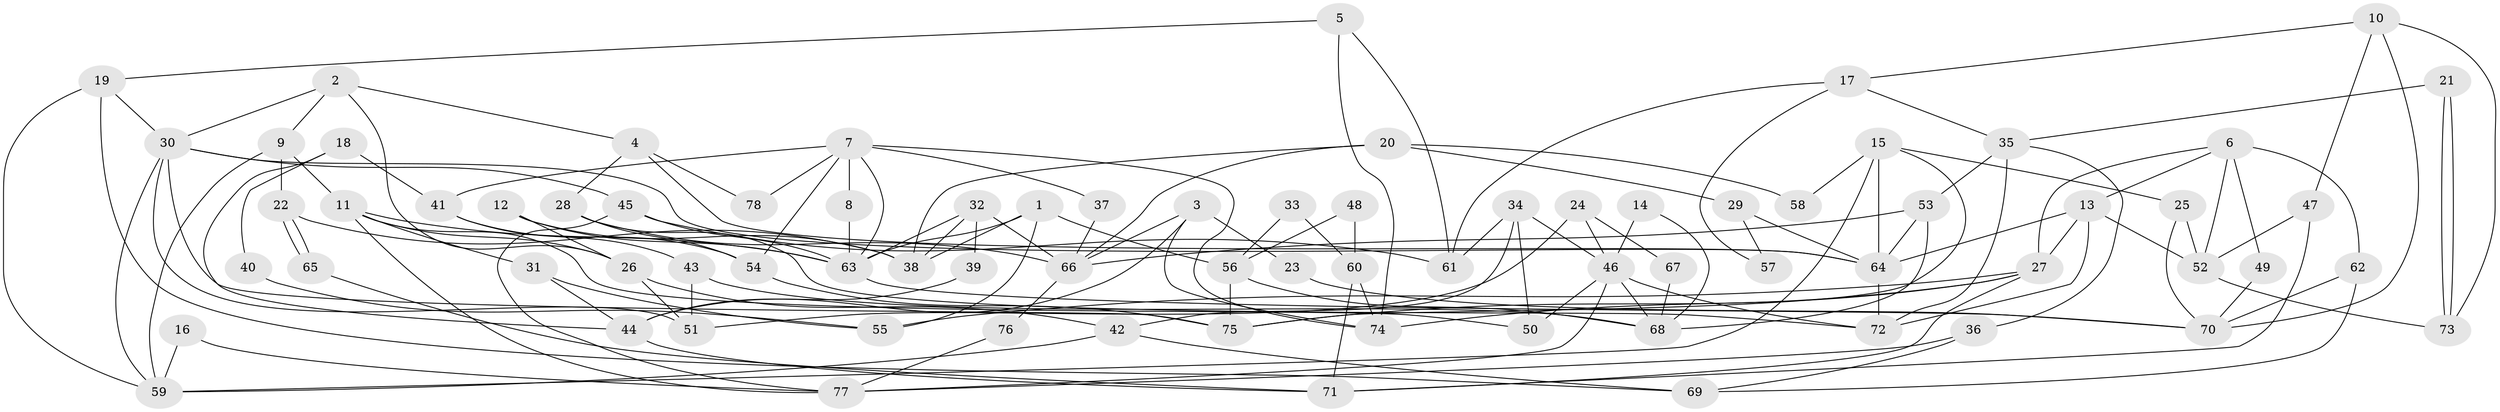 // Generated by graph-tools (version 1.1) at 2025/11/02/27/25 16:11:16]
// undirected, 78 vertices, 156 edges
graph export_dot {
graph [start="1"]
  node [color=gray90,style=filled];
  1;
  2;
  3;
  4;
  5;
  6;
  7;
  8;
  9;
  10;
  11;
  12;
  13;
  14;
  15;
  16;
  17;
  18;
  19;
  20;
  21;
  22;
  23;
  24;
  25;
  26;
  27;
  28;
  29;
  30;
  31;
  32;
  33;
  34;
  35;
  36;
  37;
  38;
  39;
  40;
  41;
  42;
  43;
  44;
  45;
  46;
  47;
  48;
  49;
  50;
  51;
  52;
  53;
  54;
  55;
  56;
  57;
  58;
  59;
  60;
  61;
  62;
  63;
  64;
  65;
  66;
  67;
  68;
  69;
  70;
  71;
  72;
  73;
  74;
  75;
  76;
  77;
  78;
  1 -- 38;
  1 -- 63;
  1 -- 55;
  1 -- 56;
  2 -- 26;
  2 -- 30;
  2 -- 4;
  2 -- 9;
  3 -- 74;
  3 -- 66;
  3 -- 23;
  3 -- 44;
  4 -- 64;
  4 -- 28;
  4 -- 78;
  5 -- 74;
  5 -- 19;
  5 -- 61;
  6 -- 62;
  6 -- 52;
  6 -- 13;
  6 -- 27;
  6 -- 49;
  7 -- 54;
  7 -- 63;
  7 -- 8;
  7 -- 37;
  7 -- 41;
  7 -- 74;
  7 -- 78;
  8 -- 63;
  9 -- 11;
  9 -- 22;
  9 -- 59;
  10 -- 17;
  10 -- 73;
  10 -- 47;
  10 -- 70;
  11 -- 77;
  11 -- 50;
  11 -- 26;
  11 -- 31;
  11 -- 63;
  12 -- 63;
  12 -- 26;
  12 -- 38;
  13 -- 27;
  13 -- 52;
  13 -- 64;
  13 -- 72;
  14 -- 46;
  14 -- 68;
  15 -- 59;
  15 -- 75;
  15 -- 25;
  15 -- 58;
  15 -- 64;
  16 -- 59;
  16 -- 77;
  17 -- 61;
  17 -- 35;
  17 -- 57;
  18 -- 44;
  18 -- 41;
  18 -- 40;
  19 -- 30;
  19 -- 59;
  19 -- 69;
  20 -- 38;
  20 -- 66;
  20 -- 29;
  20 -- 58;
  21 -- 35;
  21 -- 73;
  21 -- 73;
  22 -- 65;
  22 -- 65;
  22 -- 38;
  23 -- 70;
  24 -- 46;
  24 -- 51;
  24 -- 67;
  25 -- 70;
  25 -- 52;
  26 -- 42;
  26 -- 51;
  27 -- 55;
  27 -- 71;
  27 -- 74;
  27 -- 75;
  28 -- 72;
  28 -- 54;
  28 -- 66;
  29 -- 64;
  29 -- 57;
  30 -- 51;
  30 -- 64;
  30 -- 45;
  30 -- 59;
  30 -- 75;
  31 -- 44;
  31 -- 55;
  32 -- 38;
  32 -- 66;
  32 -- 39;
  32 -- 63;
  33 -- 60;
  33 -- 56;
  34 -- 46;
  34 -- 61;
  34 -- 42;
  34 -- 50;
  35 -- 72;
  35 -- 36;
  35 -- 53;
  36 -- 69;
  36 -- 77;
  37 -- 66;
  39 -- 44;
  40 -- 55;
  41 -- 54;
  41 -- 43;
  42 -- 59;
  42 -- 69;
  43 -- 68;
  43 -- 51;
  44 -- 71;
  45 -- 63;
  45 -- 61;
  45 -- 77;
  46 -- 72;
  46 -- 68;
  46 -- 50;
  46 -- 77;
  47 -- 52;
  47 -- 71;
  48 -- 56;
  48 -- 60;
  49 -- 70;
  52 -- 73;
  53 -- 64;
  53 -- 66;
  53 -- 68;
  54 -- 75;
  56 -- 75;
  56 -- 68;
  60 -- 71;
  60 -- 74;
  62 -- 70;
  62 -- 69;
  63 -- 70;
  64 -- 72;
  65 -- 71;
  66 -- 76;
  67 -- 68;
  76 -- 77;
}
